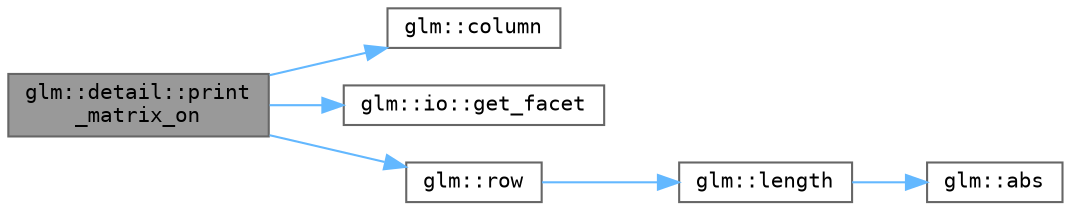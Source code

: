 digraph "glm::detail::print_matrix_on"
{
 // LATEX_PDF_SIZE
  bgcolor="transparent";
  edge [fontname=Terminal,fontsize=10,labelfontname=Helvetica,labelfontsize=10];
  node [fontname=Terminal,fontsize=10,shape=box,height=0.2,width=0.4];
  rankdir="LR";
  Node1 [label="glm::detail::print\l_matrix_on",height=0.2,width=0.4,color="gray40", fillcolor="grey60", style="filled", fontcolor="black",tooltip=" "];
  Node1 -> Node2 [color="steelblue1",style="solid"];
  Node2 [label="glm::column",height=0.2,width=0.4,color="grey40", fillcolor="white", style="filled",URL="$group__gtc__matrix__access.html#ga96022eb0d3fae39d89fc7a954e59b374",tooltip=" "];
  Node1 -> Node3 [color="steelblue1",style="solid"];
  Node3 [label="glm::io::get_facet",height=0.2,width=0.4,color="grey40", fillcolor="white", style="filled",URL="$namespaceglm_1_1io.html#a49a97a518adcc6edfdb4ece32abb74ca",tooltip=" "];
  Node1 -> Node4 [color="steelblue1",style="solid"];
  Node4 [label="glm::row",height=0.2,width=0.4,color="grey40", fillcolor="white", style="filled",URL="$group__gtc__matrix__access.html#ga259e5ebd0f31ec3f83440f8cae7f5dba",tooltip=" "];
  Node4 -> Node5 [color="steelblue1",style="solid"];
  Node5 [label="glm::length",height=0.2,width=0.4,color="grey40", fillcolor="white", style="filled",URL="$namespaceglm.html#abcd8538aa95a8963803ec42c2fd654cd",tooltip=" "];
  Node5 -> Node6 [color="steelblue1",style="solid"];
  Node6 [label="glm::abs",height=0.2,width=0.4,color="grey40", fillcolor="white", style="filled",URL="$group__core__func__common.html#ga439e60a72eadecfeda2df5449c613a64",tooltip=" "];
}
